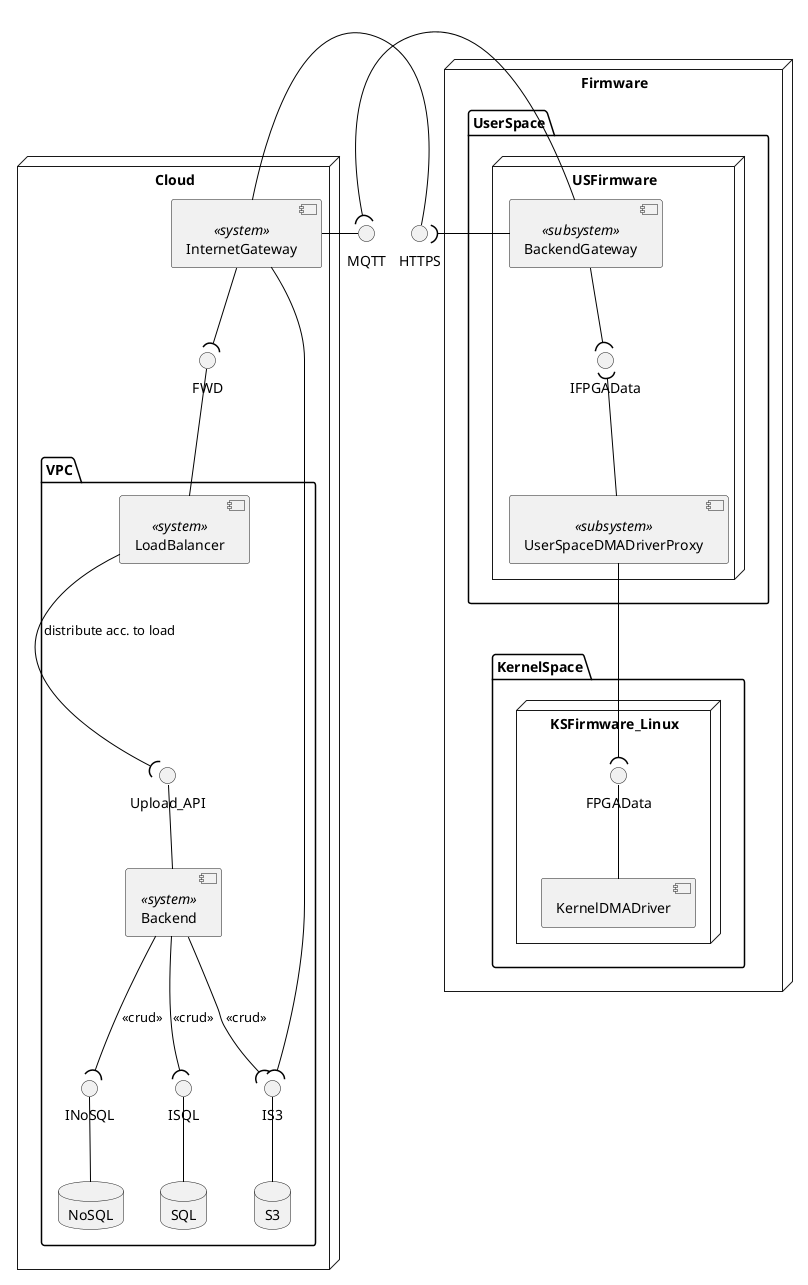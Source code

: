 @startuml "component"

skinparam ArrowColor black
skinparam DefaultTextColor black

node "Firmware"{
    package "KernelSpace" {
        node KSFirmware_Linux {
            [KernelDMADriver]
            () FPGAData
        }
    }

    package "UserSpace" {
        node USFirmware {
            [UserSpaceDMADriverProxy] <<subsystem>>
            [BackendGateway] <<subsystem>>
            () IFPGAData
        }
    }
}

() MQTT
() HTTPS

node "Cloud" {
    [InternetGateway] <<system>>

    () FWD
    [InternetGateway] -d-( FWD
    [InternetGateway] -r- MQTT
    [InternetGateway] -r- HTTPS

    package "VPC" {

        database NoSQL {

        }
        database SQL {

        }
        database "S3" {

        }
        [Backend] <<system>>

        [LoadBalancer] <<system>>
        Upload_API -d-[Backend]
        [LoadBalancer] -u- FWD : ""
        [LoadBalancer] -d-( Upload_API : "distribute acc. to load"
        [Backend] -d-( INoSQL : "<<crud>>"
        [Backend] -d-( ISQL : "<<crud>>"
        [Backend] -d-( IS3 : "<<crud>>"
        INoSQL -d- NoSQL
        ISQL -d- SQL
        IS3 -d- S3
        [InternetGateway] -d-( IS3
    }
}

[BackendGateway] -r-( MQTT
[BackendGateway] -r-( HTTPS
[BackendGateway] -d-( IFPGAData
[UserSpaceDMADriverProxy] -u-( IFPGAData
[UserSpaceDMADriverProxy] -d-( FPGAData
[KernelDMADriver] -u- FPGAData

@enduml